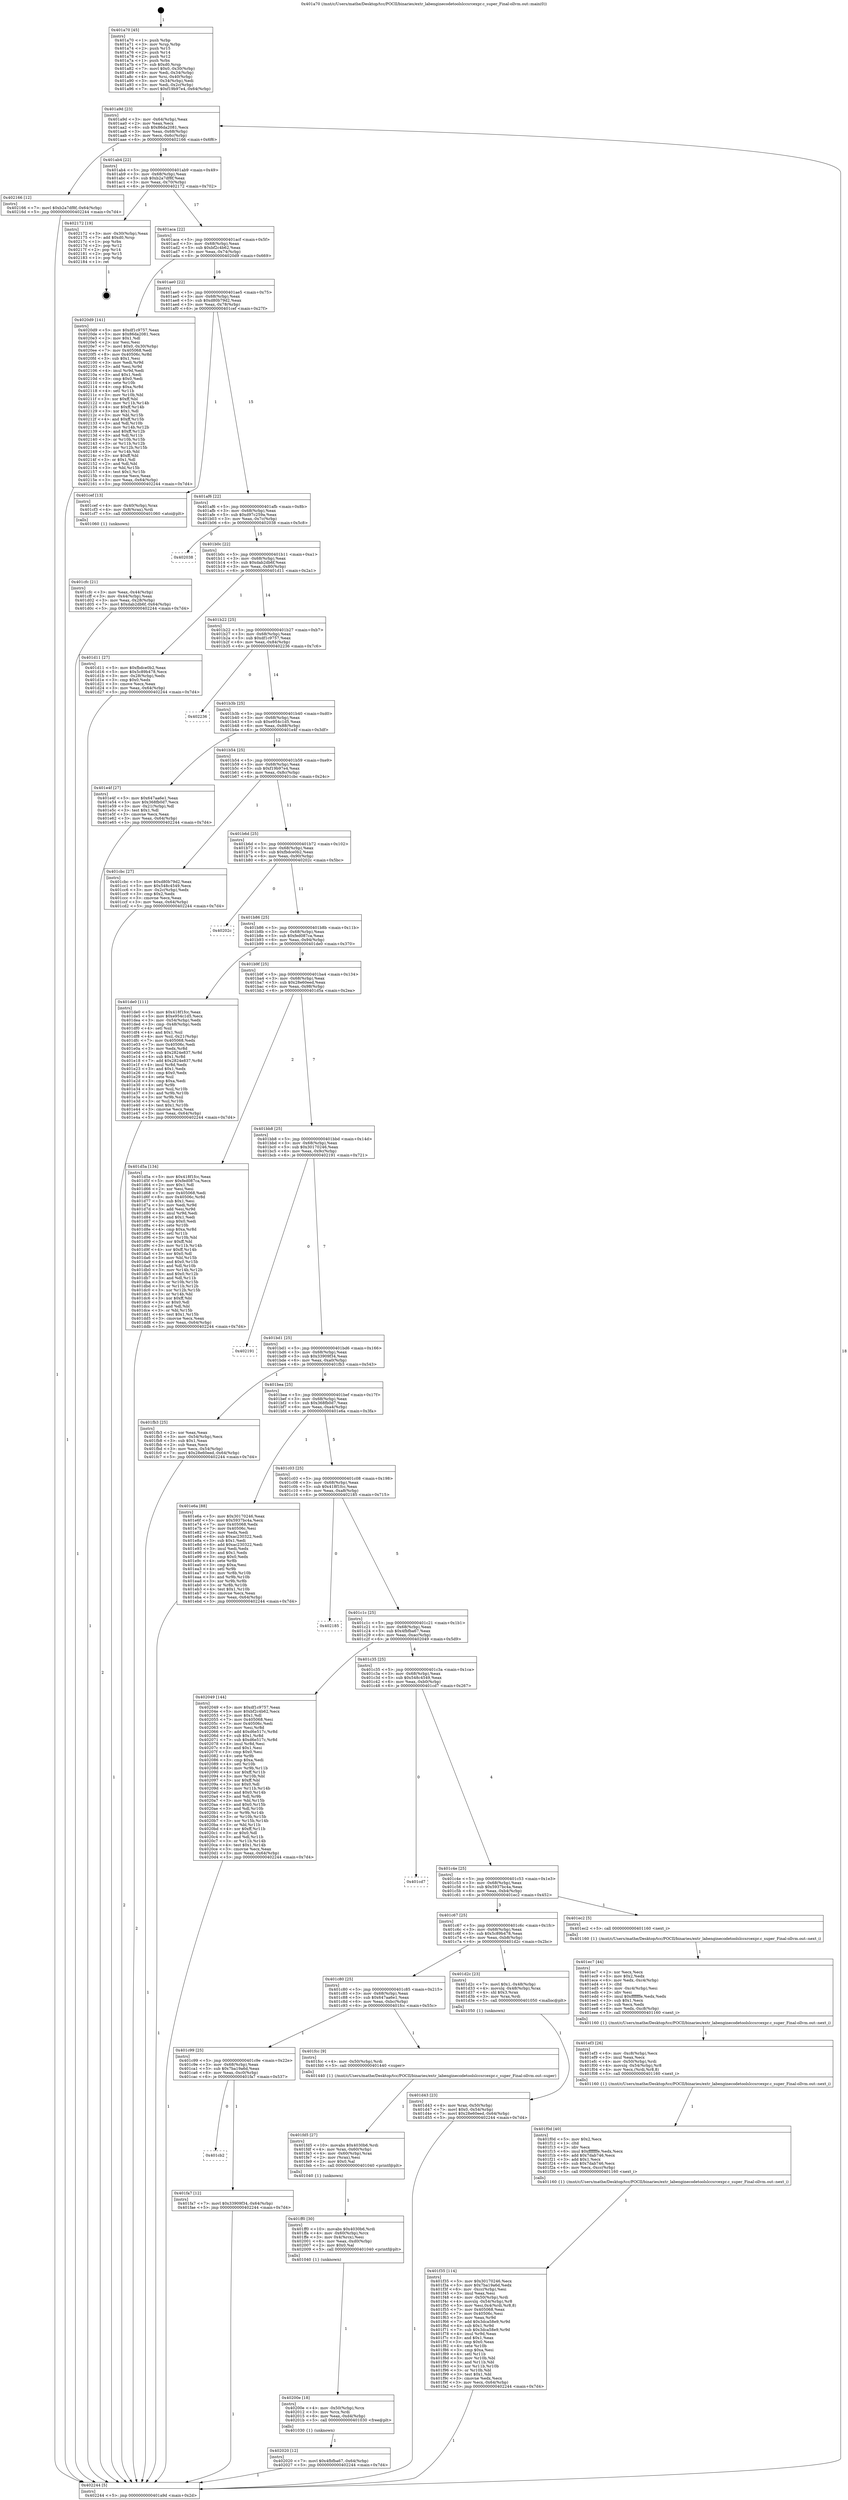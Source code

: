 digraph "0x401a70" {
  label = "0x401a70 (/mnt/c/Users/mathe/Desktop/tcc/POCII/binaries/extr_labenginecodetoolslccsrcexpr.c_super_Final-ollvm.out::main(0))"
  labelloc = "t"
  node[shape=record]

  Entry [label="",width=0.3,height=0.3,shape=circle,fillcolor=black,style=filled]
  "0x401a9d" [label="{
     0x401a9d [23]\l
     | [instrs]\l
     &nbsp;&nbsp;0x401a9d \<+3\>: mov -0x64(%rbp),%eax\l
     &nbsp;&nbsp;0x401aa0 \<+2\>: mov %eax,%ecx\l
     &nbsp;&nbsp;0x401aa2 \<+6\>: sub $0x86da2081,%ecx\l
     &nbsp;&nbsp;0x401aa8 \<+3\>: mov %eax,-0x68(%rbp)\l
     &nbsp;&nbsp;0x401aab \<+3\>: mov %ecx,-0x6c(%rbp)\l
     &nbsp;&nbsp;0x401aae \<+6\>: je 0000000000402166 \<main+0x6f6\>\l
  }"]
  "0x402166" [label="{
     0x402166 [12]\l
     | [instrs]\l
     &nbsp;&nbsp;0x402166 \<+7\>: movl $0xb2a7df8f,-0x64(%rbp)\l
     &nbsp;&nbsp;0x40216d \<+5\>: jmp 0000000000402244 \<main+0x7d4\>\l
  }"]
  "0x401ab4" [label="{
     0x401ab4 [22]\l
     | [instrs]\l
     &nbsp;&nbsp;0x401ab4 \<+5\>: jmp 0000000000401ab9 \<main+0x49\>\l
     &nbsp;&nbsp;0x401ab9 \<+3\>: mov -0x68(%rbp),%eax\l
     &nbsp;&nbsp;0x401abc \<+5\>: sub $0xb2a7df8f,%eax\l
     &nbsp;&nbsp;0x401ac1 \<+3\>: mov %eax,-0x70(%rbp)\l
     &nbsp;&nbsp;0x401ac4 \<+6\>: je 0000000000402172 \<main+0x702\>\l
  }"]
  Exit [label="",width=0.3,height=0.3,shape=circle,fillcolor=black,style=filled,peripheries=2]
  "0x402172" [label="{
     0x402172 [19]\l
     | [instrs]\l
     &nbsp;&nbsp;0x402172 \<+3\>: mov -0x30(%rbp),%eax\l
     &nbsp;&nbsp;0x402175 \<+7\>: add $0xd0,%rsp\l
     &nbsp;&nbsp;0x40217c \<+1\>: pop %rbx\l
     &nbsp;&nbsp;0x40217d \<+2\>: pop %r12\l
     &nbsp;&nbsp;0x40217f \<+2\>: pop %r14\l
     &nbsp;&nbsp;0x402181 \<+2\>: pop %r15\l
     &nbsp;&nbsp;0x402183 \<+1\>: pop %rbp\l
     &nbsp;&nbsp;0x402184 \<+1\>: ret\l
  }"]
  "0x401aca" [label="{
     0x401aca [22]\l
     | [instrs]\l
     &nbsp;&nbsp;0x401aca \<+5\>: jmp 0000000000401acf \<main+0x5f\>\l
     &nbsp;&nbsp;0x401acf \<+3\>: mov -0x68(%rbp),%eax\l
     &nbsp;&nbsp;0x401ad2 \<+5\>: sub $0xbf2c4b62,%eax\l
     &nbsp;&nbsp;0x401ad7 \<+3\>: mov %eax,-0x74(%rbp)\l
     &nbsp;&nbsp;0x401ada \<+6\>: je 00000000004020d9 \<main+0x669\>\l
  }"]
  "0x402020" [label="{
     0x402020 [12]\l
     | [instrs]\l
     &nbsp;&nbsp;0x402020 \<+7\>: movl $0x4fbfba67,-0x64(%rbp)\l
     &nbsp;&nbsp;0x402027 \<+5\>: jmp 0000000000402244 \<main+0x7d4\>\l
  }"]
  "0x4020d9" [label="{
     0x4020d9 [141]\l
     | [instrs]\l
     &nbsp;&nbsp;0x4020d9 \<+5\>: mov $0xdf1c9757,%eax\l
     &nbsp;&nbsp;0x4020de \<+5\>: mov $0x86da2081,%ecx\l
     &nbsp;&nbsp;0x4020e3 \<+2\>: mov $0x1,%dl\l
     &nbsp;&nbsp;0x4020e5 \<+2\>: xor %esi,%esi\l
     &nbsp;&nbsp;0x4020e7 \<+7\>: movl $0x0,-0x30(%rbp)\l
     &nbsp;&nbsp;0x4020ee \<+7\>: mov 0x405068,%edi\l
     &nbsp;&nbsp;0x4020f5 \<+8\>: mov 0x40506c,%r8d\l
     &nbsp;&nbsp;0x4020fd \<+3\>: sub $0x1,%esi\l
     &nbsp;&nbsp;0x402100 \<+3\>: mov %edi,%r9d\l
     &nbsp;&nbsp;0x402103 \<+3\>: add %esi,%r9d\l
     &nbsp;&nbsp;0x402106 \<+4\>: imul %r9d,%edi\l
     &nbsp;&nbsp;0x40210a \<+3\>: and $0x1,%edi\l
     &nbsp;&nbsp;0x40210d \<+3\>: cmp $0x0,%edi\l
     &nbsp;&nbsp;0x402110 \<+4\>: sete %r10b\l
     &nbsp;&nbsp;0x402114 \<+4\>: cmp $0xa,%r8d\l
     &nbsp;&nbsp;0x402118 \<+4\>: setl %r11b\l
     &nbsp;&nbsp;0x40211c \<+3\>: mov %r10b,%bl\l
     &nbsp;&nbsp;0x40211f \<+3\>: xor $0xff,%bl\l
     &nbsp;&nbsp;0x402122 \<+3\>: mov %r11b,%r14b\l
     &nbsp;&nbsp;0x402125 \<+4\>: xor $0xff,%r14b\l
     &nbsp;&nbsp;0x402129 \<+3\>: xor $0x1,%dl\l
     &nbsp;&nbsp;0x40212c \<+3\>: mov %bl,%r15b\l
     &nbsp;&nbsp;0x40212f \<+4\>: and $0xff,%r15b\l
     &nbsp;&nbsp;0x402133 \<+3\>: and %dl,%r10b\l
     &nbsp;&nbsp;0x402136 \<+3\>: mov %r14b,%r12b\l
     &nbsp;&nbsp;0x402139 \<+4\>: and $0xff,%r12b\l
     &nbsp;&nbsp;0x40213d \<+3\>: and %dl,%r11b\l
     &nbsp;&nbsp;0x402140 \<+3\>: or %r10b,%r15b\l
     &nbsp;&nbsp;0x402143 \<+3\>: or %r11b,%r12b\l
     &nbsp;&nbsp;0x402146 \<+3\>: xor %r12b,%r15b\l
     &nbsp;&nbsp;0x402149 \<+3\>: or %r14b,%bl\l
     &nbsp;&nbsp;0x40214c \<+3\>: xor $0xff,%bl\l
     &nbsp;&nbsp;0x40214f \<+3\>: or $0x1,%dl\l
     &nbsp;&nbsp;0x402152 \<+2\>: and %dl,%bl\l
     &nbsp;&nbsp;0x402154 \<+3\>: or %bl,%r15b\l
     &nbsp;&nbsp;0x402157 \<+4\>: test $0x1,%r15b\l
     &nbsp;&nbsp;0x40215b \<+3\>: cmovne %ecx,%eax\l
     &nbsp;&nbsp;0x40215e \<+3\>: mov %eax,-0x64(%rbp)\l
     &nbsp;&nbsp;0x402161 \<+5\>: jmp 0000000000402244 \<main+0x7d4\>\l
  }"]
  "0x401ae0" [label="{
     0x401ae0 [22]\l
     | [instrs]\l
     &nbsp;&nbsp;0x401ae0 \<+5\>: jmp 0000000000401ae5 \<main+0x75\>\l
     &nbsp;&nbsp;0x401ae5 \<+3\>: mov -0x68(%rbp),%eax\l
     &nbsp;&nbsp;0x401ae8 \<+5\>: sub $0xd80b79d2,%eax\l
     &nbsp;&nbsp;0x401aed \<+3\>: mov %eax,-0x78(%rbp)\l
     &nbsp;&nbsp;0x401af0 \<+6\>: je 0000000000401cef \<main+0x27f\>\l
  }"]
  "0x40200e" [label="{
     0x40200e [18]\l
     | [instrs]\l
     &nbsp;&nbsp;0x40200e \<+4\>: mov -0x50(%rbp),%rcx\l
     &nbsp;&nbsp;0x402012 \<+3\>: mov %rcx,%rdi\l
     &nbsp;&nbsp;0x402015 \<+6\>: mov %eax,-0xd4(%rbp)\l
     &nbsp;&nbsp;0x40201b \<+5\>: call 0000000000401030 \<free@plt\>\l
     | [calls]\l
     &nbsp;&nbsp;0x401030 \{1\} (unknown)\l
  }"]
  "0x401cef" [label="{
     0x401cef [13]\l
     | [instrs]\l
     &nbsp;&nbsp;0x401cef \<+4\>: mov -0x40(%rbp),%rax\l
     &nbsp;&nbsp;0x401cf3 \<+4\>: mov 0x8(%rax),%rdi\l
     &nbsp;&nbsp;0x401cf7 \<+5\>: call 0000000000401060 \<atoi@plt\>\l
     | [calls]\l
     &nbsp;&nbsp;0x401060 \{1\} (unknown)\l
  }"]
  "0x401af6" [label="{
     0x401af6 [22]\l
     | [instrs]\l
     &nbsp;&nbsp;0x401af6 \<+5\>: jmp 0000000000401afb \<main+0x8b\>\l
     &nbsp;&nbsp;0x401afb \<+3\>: mov -0x68(%rbp),%eax\l
     &nbsp;&nbsp;0x401afe \<+5\>: sub $0xd97c259a,%eax\l
     &nbsp;&nbsp;0x401b03 \<+3\>: mov %eax,-0x7c(%rbp)\l
     &nbsp;&nbsp;0x401b06 \<+6\>: je 0000000000402038 \<main+0x5c8\>\l
  }"]
  "0x401ff0" [label="{
     0x401ff0 [30]\l
     | [instrs]\l
     &nbsp;&nbsp;0x401ff0 \<+10\>: movabs $0x4030b6,%rdi\l
     &nbsp;&nbsp;0x401ffa \<+4\>: mov -0x60(%rbp),%rcx\l
     &nbsp;&nbsp;0x401ffe \<+3\>: mov 0x4(%rcx),%esi\l
     &nbsp;&nbsp;0x402001 \<+6\>: mov %eax,-0xd0(%rbp)\l
     &nbsp;&nbsp;0x402007 \<+2\>: mov $0x0,%al\l
     &nbsp;&nbsp;0x402009 \<+5\>: call 0000000000401040 \<printf@plt\>\l
     | [calls]\l
     &nbsp;&nbsp;0x401040 \{1\} (unknown)\l
  }"]
  "0x402038" [label="{
     0x402038\l
  }", style=dashed]
  "0x401b0c" [label="{
     0x401b0c [22]\l
     | [instrs]\l
     &nbsp;&nbsp;0x401b0c \<+5\>: jmp 0000000000401b11 \<main+0xa1\>\l
     &nbsp;&nbsp;0x401b11 \<+3\>: mov -0x68(%rbp),%eax\l
     &nbsp;&nbsp;0x401b14 \<+5\>: sub $0xdab2db6f,%eax\l
     &nbsp;&nbsp;0x401b19 \<+3\>: mov %eax,-0x80(%rbp)\l
     &nbsp;&nbsp;0x401b1c \<+6\>: je 0000000000401d11 \<main+0x2a1\>\l
  }"]
  "0x401fd5" [label="{
     0x401fd5 [27]\l
     | [instrs]\l
     &nbsp;&nbsp;0x401fd5 \<+10\>: movabs $0x4030b6,%rdi\l
     &nbsp;&nbsp;0x401fdf \<+4\>: mov %rax,-0x60(%rbp)\l
     &nbsp;&nbsp;0x401fe3 \<+4\>: mov -0x60(%rbp),%rax\l
     &nbsp;&nbsp;0x401fe7 \<+2\>: mov (%rax),%esi\l
     &nbsp;&nbsp;0x401fe9 \<+2\>: mov $0x0,%al\l
     &nbsp;&nbsp;0x401feb \<+5\>: call 0000000000401040 \<printf@plt\>\l
     | [calls]\l
     &nbsp;&nbsp;0x401040 \{1\} (unknown)\l
  }"]
  "0x401d11" [label="{
     0x401d11 [27]\l
     | [instrs]\l
     &nbsp;&nbsp;0x401d11 \<+5\>: mov $0xfbdce0b2,%eax\l
     &nbsp;&nbsp;0x401d16 \<+5\>: mov $0x5c89b478,%ecx\l
     &nbsp;&nbsp;0x401d1b \<+3\>: mov -0x28(%rbp),%edx\l
     &nbsp;&nbsp;0x401d1e \<+3\>: cmp $0x0,%edx\l
     &nbsp;&nbsp;0x401d21 \<+3\>: cmove %ecx,%eax\l
     &nbsp;&nbsp;0x401d24 \<+3\>: mov %eax,-0x64(%rbp)\l
     &nbsp;&nbsp;0x401d27 \<+5\>: jmp 0000000000402244 \<main+0x7d4\>\l
  }"]
  "0x401b22" [label="{
     0x401b22 [25]\l
     | [instrs]\l
     &nbsp;&nbsp;0x401b22 \<+5\>: jmp 0000000000401b27 \<main+0xb7\>\l
     &nbsp;&nbsp;0x401b27 \<+3\>: mov -0x68(%rbp),%eax\l
     &nbsp;&nbsp;0x401b2a \<+5\>: sub $0xdf1c9757,%eax\l
     &nbsp;&nbsp;0x401b2f \<+6\>: mov %eax,-0x84(%rbp)\l
     &nbsp;&nbsp;0x401b35 \<+6\>: je 0000000000402236 \<main+0x7c6\>\l
  }"]
  "0x401cb2" [label="{
     0x401cb2\l
  }", style=dashed]
  "0x402236" [label="{
     0x402236\l
  }", style=dashed]
  "0x401b3b" [label="{
     0x401b3b [25]\l
     | [instrs]\l
     &nbsp;&nbsp;0x401b3b \<+5\>: jmp 0000000000401b40 \<main+0xd0\>\l
     &nbsp;&nbsp;0x401b40 \<+3\>: mov -0x68(%rbp),%eax\l
     &nbsp;&nbsp;0x401b43 \<+5\>: sub $0xe954c1d5,%eax\l
     &nbsp;&nbsp;0x401b48 \<+6\>: mov %eax,-0x88(%rbp)\l
     &nbsp;&nbsp;0x401b4e \<+6\>: je 0000000000401e4f \<main+0x3df\>\l
  }"]
  "0x401fa7" [label="{
     0x401fa7 [12]\l
     | [instrs]\l
     &nbsp;&nbsp;0x401fa7 \<+7\>: movl $0x33909f34,-0x64(%rbp)\l
     &nbsp;&nbsp;0x401fae \<+5\>: jmp 0000000000402244 \<main+0x7d4\>\l
  }"]
  "0x401e4f" [label="{
     0x401e4f [27]\l
     | [instrs]\l
     &nbsp;&nbsp;0x401e4f \<+5\>: mov $0x647aa6e1,%eax\l
     &nbsp;&nbsp;0x401e54 \<+5\>: mov $0x368fb0d7,%ecx\l
     &nbsp;&nbsp;0x401e59 \<+3\>: mov -0x21(%rbp),%dl\l
     &nbsp;&nbsp;0x401e5c \<+3\>: test $0x1,%dl\l
     &nbsp;&nbsp;0x401e5f \<+3\>: cmovne %ecx,%eax\l
     &nbsp;&nbsp;0x401e62 \<+3\>: mov %eax,-0x64(%rbp)\l
     &nbsp;&nbsp;0x401e65 \<+5\>: jmp 0000000000402244 \<main+0x7d4\>\l
  }"]
  "0x401b54" [label="{
     0x401b54 [25]\l
     | [instrs]\l
     &nbsp;&nbsp;0x401b54 \<+5\>: jmp 0000000000401b59 \<main+0xe9\>\l
     &nbsp;&nbsp;0x401b59 \<+3\>: mov -0x68(%rbp),%eax\l
     &nbsp;&nbsp;0x401b5c \<+5\>: sub $0xf19b97e4,%eax\l
     &nbsp;&nbsp;0x401b61 \<+6\>: mov %eax,-0x8c(%rbp)\l
     &nbsp;&nbsp;0x401b67 \<+6\>: je 0000000000401cbc \<main+0x24c\>\l
  }"]
  "0x401c99" [label="{
     0x401c99 [25]\l
     | [instrs]\l
     &nbsp;&nbsp;0x401c99 \<+5\>: jmp 0000000000401c9e \<main+0x22e\>\l
     &nbsp;&nbsp;0x401c9e \<+3\>: mov -0x68(%rbp),%eax\l
     &nbsp;&nbsp;0x401ca1 \<+5\>: sub $0x7ba19a6d,%eax\l
     &nbsp;&nbsp;0x401ca6 \<+6\>: mov %eax,-0xc0(%rbp)\l
     &nbsp;&nbsp;0x401cac \<+6\>: je 0000000000401fa7 \<main+0x537\>\l
  }"]
  "0x401cbc" [label="{
     0x401cbc [27]\l
     | [instrs]\l
     &nbsp;&nbsp;0x401cbc \<+5\>: mov $0xd80b79d2,%eax\l
     &nbsp;&nbsp;0x401cc1 \<+5\>: mov $0x548c4549,%ecx\l
     &nbsp;&nbsp;0x401cc6 \<+3\>: mov -0x2c(%rbp),%edx\l
     &nbsp;&nbsp;0x401cc9 \<+3\>: cmp $0x2,%edx\l
     &nbsp;&nbsp;0x401ccc \<+3\>: cmovne %ecx,%eax\l
     &nbsp;&nbsp;0x401ccf \<+3\>: mov %eax,-0x64(%rbp)\l
     &nbsp;&nbsp;0x401cd2 \<+5\>: jmp 0000000000402244 \<main+0x7d4\>\l
  }"]
  "0x401b6d" [label="{
     0x401b6d [25]\l
     | [instrs]\l
     &nbsp;&nbsp;0x401b6d \<+5\>: jmp 0000000000401b72 \<main+0x102\>\l
     &nbsp;&nbsp;0x401b72 \<+3\>: mov -0x68(%rbp),%eax\l
     &nbsp;&nbsp;0x401b75 \<+5\>: sub $0xfbdce0b2,%eax\l
     &nbsp;&nbsp;0x401b7a \<+6\>: mov %eax,-0x90(%rbp)\l
     &nbsp;&nbsp;0x401b80 \<+6\>: je 000000000040202c \<main+0x5bc\>\l
  }"]
  "0x402244" [label="{
     0x402244 [5]\l
     | [instrs]\l
     &nbsp;&nbsp;0x402244 \<+5\>: jmp 0000000000401a9d \<main+0x2d\>\l
  }"]
  "0x401a70" [label="{
     0x401a70 [45]\l
     | [instrs]\l
     &nbsp;&nbsp;0x401a70 \<+1\>: push %rbp\l
     &nbsp;&nbsp;0x401a71 \<+3\>: mov %rsp,%rbp\l
     &nbsp;&nbsp;0x401a74 \<+2\>: push %r15\l
     &nbsp;&nbsp;0x401a76 \<+2\>: push %r14\l
     &nbsp;&nbsp;0x401a78 \<+2\>: push %r12\l
     &nbsp;&nbsp;0x401a7a \<+1\>: push %rbx\l
     &nbsp;&nbsp;0x401a7b \<+7\>: sub $0xd0,%rsp\l
     &nbsp;&nbsp;0x401a82 \<+7\>: movl $0x0,-0x30(%rbp)\l
     &nbsp;&nbsp;0x401a89 \<+3\>: mov %edi,-0x34(%rbp)\l
     &nbsp;&nbsp;0x401a8c \<+4\>: mov %rsi,-0x40(%rbp)\l
     &nbsp;&nbsp;0x401a90 \<+3\>: mov -0x34(%rbp),%edi\l
     &nbsp;&nbsp;0x401a93 \<+3\>: mov %edi,-0x2c(%rbp)\l
     &nbsp;&nbsp;0x401a96 \<+7\>: movl $0xf19b97e4,-0x64(%rbp)\l
  }"]
  "0x401cfc" [label="{
     0x401cfc [21]\l
     | [instrs]\l
     &nbsp;&nbsp;0x401cfc \<+3\>: mov %eax,-0x44(%rbp)\l
     &nbsp;&nbsp;0x401cff \<+3\>: mov -0x44(%rbp),%eax\l
     &nbsp;&nbsp;0x401d02 \<+3\>: mov %eax,-0x28(%rbp)\l
     &nbsp;&nbsp;0x401d05 \<+7\>: movl $0xdab2db6f,-0x64(%rbp)\l
     &nbsp;&nbsp;0x401d0c \<+5\>: jmp 0000000000402244 \<main+0x7d4\>\l
  }"]
  "0x401fcc" [label="{
     0x401fcc [9]\l
     | [instrs]\l
     &nbsp;&nbsp;0x401fcc \<+4\>: mov -0x50(%rbp),%rdi\l
     &nbsp;&nbsp;0x401fd0 \<+5\>: call 0000000000401440 \<super\>\l
     | [calls]\l
     &nbsp;&nbsp;0x401440 \{1\} (/mnt/c/Users/mathe/Desktop/tcc/POCII/binaries/extr_labenginecodetoolslccsrcexpr.c_super_Final-ollvm.out::super)\l
  }"]
  "0x40202c" [label="{
     0x40202c\l
  }", style=dashed]
  "0x401b86" [label="{
     0x401b86 [25]\l
     | [instrs]\l
     &nbsp;&nbsp;0x401b86 \<+5\>: jmp 0000000000401b8b \<main+0x11b\>\l
     &nbsp;&nbsp;0x401b8b \<+3\>: mov -0x68(%rbp),%eax\l
     &nbsp;&nbsp;0x401b8e \<+5\>: sub $0xfed087ca,%eax\l
     &nbsp;&nbsp;0x401b93 \<+6\>: mov %eax,-0x94(%rbp)\l
     &nbsp;&nbsp;0x401b99 \<+6\>: je 0000000000401de0 \<main+0x370\>\l
  }"]
  "0x401f35" [label="{
     0x401f35 [114]\l
     | [instrs]\l
     &nbsp;&nbsp;0x401f35 \<+5\>: mov $0x30170246,%ecx\l
     &nbsp;&nbsp;0x401f3a \<+5\>: mov $0x7ba19a6d,%edx\l
     &nbsp;&nbsp;0x401f3f \<+6\>: mov -0xcc(%rbp),%esi\l
     &nbsp;&nbsp;0x401f45 \<+3\>: imul %eax,%esi\l
     &nbsp;&nbsp;0x401f48 \<+4\>: mov -0x50(%rbp),%rdi\l
     &nbsp;&nbsp;0x401f4c \<+4\>: movslq -0x54(%rbp),%r8\l
     &nbsp;&nbsp;0x401f50 \<+5\>: mov %esi,0x4(%rdi,%r8,8)\l
     &nbsp;&nbsp;0x401f55 \<+7\>: mov 0x405068,%eax\l
     &nbsp;&nbsp;0x401f5c \<+7\>: mov 0x40506c,%esi\l
     &nbsp;&nbsp;0x401f63 \<+3\>: mov %eax,%r9d\l
     &nbsp;&nbsp;0x401f66 \<+7\>: add $0x3dca58e9,%r9d\l
     &nbsp;&nbsp;0x401f6d \<+4\>: sub $0x1,%r9d\l
     &nbsp;&nbsp;0x401f71 \<+7\>: sub $0x3dca58e9,%r9d\l
     &nbsp;&nbsp;0x401f78 \<+4\>: imul %r9d,%eax\l
     &nbsp;&nbsp;0x401f7c \<+3\>: and $0x1,%eax\l
     &nbsp;&nbsp;0x401f7f \<+3\>: cmp $0x0,%eax\l
     &nbsp;&nbsp;0x401f82 \<+4\>: sete %r10b\l
     &nbsp;&nbsp;0x401f86 \<+3\>: cmp $0xa,%esi\l
     &nbsp;&nbsp;0x401f89 \<+4\>: setl %r11b\l
     &nbsp;&nbsp;0x401f8d \<+3\>: mov %r10b,%bl\l
     &nbsp;&nbsp;0x401f90 \<+3\>: and %r11b,%bl\l
     &nbsp;&nbsp;0x401f93 \<+3\>: xor %r11b,%r10b\l
     &nbsp;&nbsp;0x401f96 \<+3\>: or %r10b,%bl\l
     &nbsp;&nbsp;0x401f99 \<+3\>: test $0x1,%bl\l
     &nbsp;&nbsp;0x401f9c \<+3\>: cmovne %edx,%ecx\l
     &nbsp;&nbsp;0x401f9f \<+3\>: mov %ecx,-0x64(%rbp)\l
     &nbsp;&nbsp;0x401fa2 \<+5\>: jmp 0000000000402244 \<main+0x7d4\>\l
  }"]
  "0x401de0" [label="{
     0x401de0 [111]\l
     | [instrs]\l
     &nbsp;&nbsp;0x401de0 \<+5\>: mov $0x418f1fcc,%eax\l
     &nbsp;&nbsp;0x401de5 \<+5\>: mov $0xe954c1d5,%ecx\l
     &nbsp;&nbsp;0x401dea \<+3\>: mov -0x54(%rbp),%edx\l
     &nbsp;&nbsp;0x401ded \<+3\>: cmp -0x48(%rbp),%edx\l
     &nbsp;&nbsp;0x401df0 \<+4\>: setl %sil\l
     &nbsp;&nbsp;0x401df4 \<+4\>: and $0x1,%sil\l
     &nbsp;&nbsp;0x401df8 \<+4\>: mov %sil,-0x21(%rbp)\l
     &nbsp;&nbsp;0x401dfc \<+7\>: mov 0x405068,%edx\l
     &nbsp;&nbsp;0x401e03 \<+7\>: mov 0x40506c,%edi\l
     &nbsp;&nbsp;0x401e0a \<+3\>: mov %edx,%r8d\l
     &nbsp;&nbsp;0x401e0d \<+7\>: sub $0x2824e837,%r8d\l
     &nbsp;&nbsp;0x401e14 \<+4\>: sub $0x1,%r8d\l
     &nbsp;&nbsp;0x401e18 \<+7\>: add $0x2824e837,%r8d\l
     &nbsp;&nbsp;0x401e1f \<+4\>: imul %r8d,%edx\l
     &nbsp;&nbsp;0x401e23 \<+3\>: and $0x1,%edx\l
     &nbsp;&nbsp;0x401e26 \<+3\>: cmp $0x0,%edx\l
     &nbsp;&nbsp;0x401e29 \<+4\>: sete %sil\l
     &nbsp;&nbsp;0x401e2d \<+3\>: cmp $0xa,%edi\l
     &nbsp;&nbsp;0x401e30 \<+4\>: setl %r9b\l
     &nbsp;&nbsp;0x401e34 \<+3\>: mov %sil,%r10b\l
     &nbsp;&nbsp;0x401e37 \<+3\>: and %r9b,%r10b\l
     &nbsp;&nbsp;0x401e3a \<+3\>: xor %r9b,%sil\l
     &nbsp;&nbsp;0x401e3d \<+3\>: or %sil,%r10b\l
     &nbsp;&nbsp;0x401e40 \<+4\>: test $0x1,%r10b\l
     &nbsp;&nbsp;0x401e44 \<+3\>: cmovne %ecx,%eax\l
     &nbsp;&nbsp;0x401e47 \<+3\>: mov %eax,-0x64(%rbp)\l
     &nbsp;&nbsp;0x401e4a \<+5\>: jmp 0000000000402244 \<main+0x7d4\>\l
  }"]
  "0x401b9f" [label="{
     0x401b9f [25]\l
     | [instrs]\l
     &nbsp;&nbsp;0x401b9f \<+5\>: jmp 0000000000401ba4 \<main+0x134\>\l
     &nbsp;&nbsp;0x401ba4 \<+3\>: mov -0x68(%rbp),%eax\l
     &nbsp;&nbsp;0x401ba7 \<+5\>: sub $0x28e60eed,%eax\l
     &nbsp;&nbsp;0x401bac \<+6\>: mov %eax,-0x98(%rbp)\l
     &nbsp;&nbsp;0x401bb2 \<+6\>: je 0000000000401d5a \<main+0x2ea\>\l
  }"]
  "0x401f0d" [label="{
     0x401f0d [40]\l
     | [instrs]\l
     &nbsp;&nbsp;0x401f0d \<+5\>: mov $0x2,%ecx\l
     &nbsp;&nbsp;0x401f12 \<+1\>: cltd\l
     &nbsp;&nbsp;0x401f13 \<+2\>: idiv %ecx\l
     &nbsp;&nbsp;0x401f15 \<+6\>: imul $0xfffffffe,%edx,%ecx\l
     &nbsp;&nbsp;0x401f1b \<+6\>: add $0x7dab746,%ecx\l
     &nbsp;&nbsp;0x401f21 \<+3\>: add $0x1,%ecx\l
     &nbsp;&nbsp;0x401f24 \<+6\>: sub $0x7dab746,%ecx\l
     &nbsp;&nbsp;0x401f2a \<+6\>: mov %ecx,-0xcc(%rbp)\l
     &nbsp;&nbsp;0x401f30 \<+5\>: call 0000000000401160 \<next_i\>\l
     | [calls]\l
     &nbsp;&nbsp;0x401160 \{1\} (/mnt/c/Users/mathe/Desktop/tcc/POCII/binaries/extr_labenginecodetoolslccsrcexpr.c_super_Final-ollvm.out::next_i)\l
  }"]
  "0x401d5a" [label="{
     0x401d5a [134]\l
     | [instrs]\l
     &nbsp;&nbsp;0x401d5a \<+5\>: mov $0x418f1fcc,%eax\l
     &nbsp;&nbsp;0x401d5f \<+5\>: mov $0xfed087ca,%ecx\l
     &nbsp;&nbsp;0x401d64 \<+2\>: mov $0x1,%dl\l
     &nbsp;&nbsp;0x401d66 \<+2\>: xor %esi,%esi\l
     &nbsp;&nbsp;0x401d68 \<+7\>: mov 0x405068,%edi\l
     &nbsp;&nbsp;0x401d6f \<+8\>: mov 0x40506c,%r8d\l
     &nbsp;&nbsp;0x401d77 \<+3\>: sub $0x1,%esi\l
     &nbsp;&nbsp;0x401d7a \<+3\>: mov %edi,%r9d\l
     &nbsp;&nbsp;0x401d7d \<+3\>: add %esi,%r9d\l
     &nbsp;&nbsp;0x401d80 \<+4\>: imul %r9d,%edi\l
     &nbsp;&nbsp;0x401d84 \<+3\>: and $0x1,%edi\l
     &nbsp;&nbsp;0x401d87 \<+3\>: cmp $0x0,%edi\l
     &nbsp;&nbsp;0x401d8a \<+4\>: sete %r10b\l
     &nbsp;&nbsp;0x401d8e \<+4\>: cmp $0xa,%r8d\l
     &nbsp;&nbsp;0x401d92 \<+4\>: setl %r11b\l
     &nbsp;&nbsp;0x401d96 \<+3\>: mov %r10b,%bl\l
     &nbsp;&nbsp;0x401d99 \<+3\>: xor $0xff,%bl\l
     &nbsp;&nbsp;0x401d9c \<+3\>: mov %r11b,%r14b\l
     &nbsp;&nbsp;0x401d9f \<+4\>: xor $0xff,%r14b\l
     &nbsp;&nbsp;0x401da3 \<+3\>: xor $0x0,%dl\l
     &nbsp;&nbsp;0x401da6 \<+3\>: mov %bl,%r15b\l
     &nbsp;&nbsp;0x401da9 \<+4\>: and $0x0,%r15b\l
     &nbsp;&nbsp;0x401dad \<+3\>: and %dl,%r10b\l
     &nbsp;&nbsp;0x401db0 \<+3\>: mov %r14b,%r12b\l
     &nbsp;&nbsp;0x401db3 \<+4\>: and $0x0,%r12b\l
     &nbsp;&nbsp;0x401db7 \<+3\>: and %dl,%r11b\l
     &nbsp;&nbsp;0x401dba \<+3\>: or %r10b,%r15b\l
     &nbsp;&nbsp;0x401dbd \<+3\>: or %r11b,%r12b\l
     &nbsp;&nbsp;0x401dc0 \<+3\>: xor %r12b,%r15b\l
     &nbsp;&nbsp;0x401dc3 \<+3\>: or %r14b,%bl\l
     &nbsp;&nbsp;0x401dc6 \<+3\>: xor $0xff,%bl\l
     &nbsp;&nbsp;0x401dc9 \<+3\>: or $0x0,%dl\l
     &nbsp;&nbsp;0x401dcc \<+2\>: and %dl,%bl\l
     &nbsp;&nbsp;0x401dce \<+3\>: or %bl,%r15b\l
     &nbsp;&nbsp;0x401dd1 \<+4\>: test $0x1,%r15b\l
     &nbsp;&nbsp;0x401dd5 \<+3\>: cmovne %ecx,%eax\l
     &nbsp;&nbsp;0x401dd8 \<+3\>: mov %eax,-0x64(%rbp)\l
     &nbsp;&nbsp;0x401ddb \<+5\>: jmp 0000000000402244 \<main+0x7d4\>\l
  }"]
  "0x401bb8" [label="{
     0x401bb8 [25]\l
     | [instrs]\l
     &nbsp;&nbsp;0x401bb8 \<+5\>: jmp 0000000000401bbd \<main+0x14d\>\l
     &nbsp;&nbsp;0x401bbd \<+3\>: mov -0x68(%rbp),%eax\l
     &nbsp;&nbsp;0x401bc0 \<+5\>: sub $0x30170246,%eax\l
     &nbsp;&nbsp;0x401bc5 \<+6\>: mov %eax,-0x9c(%rbp)\l
     &nbsp;&nbsp;0x401bcb \<+6\>: je 0000000000402191 \<main+0x721\>\l
  }"]
  "0x401ef3" [label="{
     0x401ef3 [26]\l
     | [instrs]\l
     &nbsp;&nbsp;0x401ef3 \<+6\>: mov -0xc8(%rbp),%ecx\l
     &nbsp;&nbsp;0x401ef9 \<+3\>: imul %eax,%ecx\l
     &nbsp;&nbsp;0x401efc \<+4\>: mov -0x50(%rbp),%rdi\l
     &nbsp;&nbsp;0x401f00 \<+4\>: movslq -0x54(%rbp),%r8\l
     &nbsp;&nbsp;0x401f04 \<+4\>: mov %ecx,(%rdi,%r8,8)\l
     &nbsp;&nbsp;0x401f08 \<+5\>: call 0000000000401160 \<next_i\>\l
     | [calls]\l
     &nbsp;&nbsp;0x401160 \{1\} (/mnt/c/Users/mathe/Desktop/tcc/POCII/binaries/extr_labenginecodetoolslccsrcexpr.c_super_Final-ollvm.out::next_i)\l
  }"]
  "0x402191" [label="{
     0x402191\l
  }", style=dashed]
  "0x401bd1" [label="{
     0x401bd1 [25]\l
     | [instrs]\l
     &nbsp;&nbsp;0x401bd1 \<+5\>: jmp 0000000000401bd6 \<main+0x166\>\l
     &nbsp;&nbsp;0x401bd6 \<+3\>: mov -0x68(%rbp),%eax\l
     &nbsp;&nbsp;0x401bd9 \<+5\>: sub $0x33909f34,%eax\l
     &nbsp;&nbsp;0x401bde \<+6\>: mov %eax,-0xa0(%rbp)\l
     &nbsp;&nbsp;0x401be4 \<+6\>: je 0000000000401fb3 \<main+0x543\>\l
  }"]
  "0x401ec7" [label="{
     0x401ec7 [44]\l
     | [instrs]\l
     &nbsp;&nbsp;0x401ec7 \<+2\>: xor %ecx,%ecx\l
     &nbsp;&nbsp;0x401ec9 \<+5\>: mov $0x2,%edx\l
     &nbsp;&nbsp;0x401ece \<+6\>: mov %edx,-0xc4(%rbp)\l
     &nbsp;&nbsp;0x401ed4 \<+1\>: cltd\l
     &nbsp;&nbsp;0x401ed5 \<+6\>: mov -0xc4(%rbp),%esi\l
     &nbsp;&nbsp;0x401edb \<+2\>: idiv %esi\l
     &nbsp;&nbsp;0x401edd \<+6\>: imul $0xfffffffe,%edx,%edx\l
     &nbsp;&nbsp;0x401ee3 \<+3\>: sub $0x1,%ecx\l
     &nbsp;&nbsp;0x401ee6 \<+2\>: sub %ecx,%edx\l
     &nbsp;&nbsp;0x401ee8 \<+6\>: mov %edx,-0xc8(%rbp)\l
     &nbsp;&nbsp;0x401eee \<+5\>: call 0000000000401160 \<next_i\>\l
     | [calls]\l
     &nbsp;&nbsp;0x401160 \{1\} (/mnt/c/Users/mathe/Desktop/tcc/POCII/binaries/extr_labenginecodetoolslccsrcexpr.c_super_Final-ollvm.out::next_i)\l
  }"]
  "0x401fb3" [label="{
     0x401fb3 [25]\l
     | [instrs]\l
     &nbsp;&nbsp;0x401fb3 \<+2\>: xor %eax,%eax\l
     &nbsp;&nbsp;0x401fb5 \<+3\>: mov -0x54(%rbp),%ecx\l
     &nbsp;&nbsp;0x401fb8 \<+3\>: sub $0x1,%eax\l
     &nbsp;&nbsp;0x401fbb \<+2\>: sub %eax,%ecx\l
     &nbsp;&nbsp;0x401fbd \<+3\>: mov %ecx,-0x54(%rbp)\l
     &nbsp;&nbsp;0x401fc0 \<+7\>: movl $0x28e60eed,-0x64(%rbp)\l
     &nbsp;&nbsp;0x401fc7 \<+5\>: jmp 0000000000402244 \<main+0x7d4\>\l
  }"]
  "0x401bea" [label="{
     0x401bea [25]\l
     | [instrs]\l
     &nbsp;&nbsp;0x401bea \<+5\>: jmp 0000000000401bef \<main+0x17f\>\l
     &nbsp;&nbsp;0x401bef \<+3\>: mov -0x68(%rbp),%eax\l
     &nbsp;&nbsp;0x401bf2 \<+5\>: sub $0x368fb0d7,%eax\l
     &nbsp;&nbsp;0x401bf7 \<+6\>: mov %eax,-0xa4(%rbp)\l
     &nbsp;&nbsp;0x401bfd \<+6\>: je 0000000000401e6a \<main+0x3fa\>\l
  }"]
  "0x401d43" [label="{
     0x401d43 [23]\l
     | [instrs]\l
     &nbsp;&nbsp;0x401d43 \<+4\>: mov %rax,-0x50(%rbp)\l
     &nbsp;&nbsp;0x401d47 \<+7\>: movl $0x0,-0x54(%rbp)\l
     &nbsp;&nbsp;0x401d4e \<+7\>: movl $0x28e60eed,-0x64(%rbp)\l
     &nbsp;&nbsp;0x401d55 \<+5\>: jmp 0000000000402244 \<main+0x7d4\>\l
  }"]
  "0x401e6a" [label="{
     0x401e6a [88]\l
     | [instrs]\l
     &nbsp;&nbsp;0x401e6a \<+5\>: mov $0x30170246,%eax\l
     &nbsp;&nbsp;0x401e6f \<+5\>: mov $0x5937bc4a,%ecx\l
     &nbsp;&nbsp;0x401e74 \<+7\>: mov 0x405068,%edx\l
     &nbsp;&nbsp;0x401e7b \<+7\>: mov 0x40506c,%esi\l
     &nbsp;&nbsp;0x401e82 \<+2\>: mov %edx,%edi\l
     &nbsp;&nbsp;0x401e84 \<+6\>: sub $0xac230322,%edi\l
     &nbsp;&nbsp;0x401e8a \<+3\>: sub $0x1,%edi\l
     &nbsp;&nbsp;0x401e8d \<+6\>: add $0xac230322,%edi\l
     &nbsp;&nbsp;0x401e93 \<+3\>: imul %edi,%edx\l
     &nbsp;&nbsp;0x401e96 \<+3\>: and $0x1,%edx\l
     &nbsp;&nbsp;0x401e99 \<+3\>: cmp $0x0,%edx\l
     &nbsp;&nbsp;0x401e9c \<+4\>: sete %r8b\l
     &nbsp;&nbsp;0x401ea0 \<+3\>: cmp $0xa,%esi\l
     &nbsp;&nbsp;0x401ea3 \<+4\>: setl %r9b\l
     &nbsp;&nbsp;0x401ea7 \<+3\>: mov %r8b,%r10b\l
     &nbsp;&nbsp;0x401eaa \<+3\>: and %r9b,%r10b\l
     &nbsp;&nbsp;0x401ead \<+3\>: xor %r9b,%r8b\l
     &nbsp;&nbsp;0x401eb0 \<+3\>: or %r8b,%r10b\l
     &nbsp;&nbsp;0x401eb3 \<+4\>: test $0x1,%r10b\l
     &nbsp;&nbsp;0x401eb7 \<+3\>: cmovne %ecx,%eax\l
     &nbsp;&nbsp;0x401eba \<+3\>: mov %eax,-0x64(%rbp)\l
     &nbsp;&nbsp;0x401ebd \<+5\>: jmp 0000000000402244 \<main+0x7d4\>\l
  }"]
  "0x401c03" [label="{
     0x401c03 [25]\l
     | [instrs]\l
     &nbsp;&nbsp;0x401c03 \<+5\>: jmp 0000000000401c08 \<main+0x198\>\l
     &nbsp;&nbsp;0x401c08 \<+3\>: mov -0x68(%rbp),%eax\l
     &nbsp;&nbsp;0x401c0b \<+5\>: sub $0x418f1fcc,%eax\l
     &nbsp;&nbsp;0x401c10 \<+6\>: mov %eax,-0xa8(%rbp)\l
     &nbsp;&nbsp;0x401c16 \<+6\>: je 0000000000402185 \<main+0x715\>\l
  }"]
  "0x401c80" [label="{
     0x401c80 [25]\l
     | [instrs]\l
     &nbsp;&nbsp;0x401c80 \<+5\>: jmp 0000000000401c85 \<main+0x215\>\l
     &nbsp;&nbsp;0x401c85 \<+3\>: mov -0x68(%rbp),%eax\l
     &nbsp;&nbsp;0x401c88 \<+5\>: sub $0x647aa6e1,%eax\l
     &nbsp;&nbsp;0x401c8d \<+6\>: mov %eax,-0xbc(%rbp)\l
     &nbsp;&nbsp;0x401c93 \<+6\>: je 0000000000401fcc \<main+0x55c\>\l
  }"]
  "0x402185" [label="{
     0x402185\l
  }", style=dashed]
  "0x401c1c" [label="{
     0x401c1c [25]\l
     | [instrs]\l
     &nbsp;&nbsp;0x401c1c \<+5\>: jmp 0000000000401c21 \<main+0x1b1\>\l
     &nbsp;&nbsp;0x401c21 \<+3\>: mov -0x68(%rbp),%eax\l
     &nbsp;&nbsp;0x401c24 \<+5\>: sub $0x4fbfba67,%eax\l
     &nbsp;&nbsp;0x401c29 \<+6\>: mov %eax,-0xac(%rbp)\l
     &nbsp;&nbsp;0x401c2f \<+6\>: je 0000000000402049 \<main+0x5d9\>\l
  }"]
  "0x401d2c" [label="{
     0x401d2c [23]\l
     | [instrs]\l
     &nbsp;&nbsp;0x401d2c \<+7\>: movl $0x1,-0x48(%rbp)\l
     &nbsp;&nbsp;0x401d33 \<+4\>: movslq -0x48(%rbp),%rax\l
     &nbsp;&nbsp;0x401d37 \<+4\>: shl $0x3,%rax\l
     &nbsp;&nbsp;0x401d3b \<+3\>: mov %rax,%rdi\l
     &nbsp;&nbsp;0x401d3e \<+5\>: call 0000000000401050 \<malloc@plt\>\l
     | [calls]\l
     &nbsp;&nbsp;0x401050 \{1\} (unknown)\l
  }"]
  "0x402049" [label="{
     0x402049 [144]\l
     | [instrs]\l
     &nbsp;&nbsp;0x402049 \<+5\>: mov $0xdf1c9757,%eax\l
     &nbsp;&nbsp;0x40204e \<+5\>: mov $0xbf2c4b62,%ecx\l
     &nbsp;&nbsp;0x402053 \<+2\>: mov $0x1,%dl\l
     &nbsp;&nbsp;0x402055 \<+7\>: mov 0x405068,%esi\l
     &nbsp;&nbsp;0x40205c \<+7\>: mov 0x40506c,%edi\l
     &nbsp;&nbsp;0x402063 \<+3\>: mov %esi,%r8d\l
     &nbsp;&nbsp;0x402066 \<+7\>: add $0xd6e517c,%r8d\l
     &nbsp;&nbsp;0x40206d \<+4\>: sub $0x1,%r8d\l
     &nbsp;&nbsp;0x402071 \<+7\>: sub $0xd6e517c,%r8d\l
     &nbsp;&nbsp;0x402078 \<+4\>: imul %r8d,%esi\l
     &nbsp;&nbsp;0x40207c \<+3\>: and $0x1,%esi\l
     &nbsp;&nbsp;0x40207f \<+3\>: cmp $0x0,%esi\l
     &nbsp;&nbsp;0x402082 \<+4\>: sete %r9b\l
     &nbsp;&nbsp;0x402086 \<+3\>: cmp $0xa,%edi\l
     &nbsp;&nbsp;0x402089 \<+4\>: setl %r10b\l
     &nbsp;&nbsp;0x40208d \<+3\>: mov %r9b,%r11b\l
     &nbsp;&nbsp;0x402090 \<+4\>: xor $0xff,%r11b\l
     &nbsp;&nbsp;0x402094 \<+3\>: mov %r10b,%bl\l
     &nbsp;&nbsp;0x402097 \<+3\>: xor $0xff,%bl\l
     &nbsp;&nbsp;0x40209a \<+3\>: xor $0x0,%dl\l
     &nbsp;&nbsp;0x40209d \<+3\>: mov %r11b,%r14b\l
     &nbsp;&nbsp;0x4020a0 \<+4\>: and $0x0,%r14b\l
     &nbsp;&nbsp;0x4020a4 \<+3\>: and %dl,%r9b\l
     &nbsp;&nbsp;0x4020a7 \<+3\>: mov %bl,%r15b\l
     &nbsp;&nbsp;0x4020aa \<+4\>: and $0x0,%r15b\l
     &nbsp;&nbsp;0x4020ae \<+3\>: and %dl,%r10b\l
     &nbsp;&nbsp;0x4020b1 \<+3\>: or %r9b,%r14b\l
     &nbsp;&nbsp;0x4020b4 \<+3\>: or %r10b,%r15b\l
     &nbsp;&nbsp;0x4020b7 \<+3\>: xor %r15b,%r14b\l
     &nbsp;&nbsp;0x4020ba \<+3\>: or %bl,%r11b\l
     &nbsp;&nbsp;0x4020bd \<+4\>: xor $0xff,%r11b\l
     &nbsp;&nbsp;0x4020c1 \<+3\>: or $0x0,%dl\l
     &nbsp;&nbsp;0x4020c4 \<+3\>: and %dl,%r11b\l
     &nbsp;&nbsp;0x4020c7 \<+3\>: or %r11b,%r14b\l
     &nbsp;&nbsp;0x4020ca \<+4\>: test $0x1,%r14b\l
     &nbsp;&nbsp;0x4020ce \<+3\>: cmovne %ecx,%eax\l
     &nbsp;&nbsp;0x4020d1 \<+3\>: mov %eax,-0x64(%rbp)\l
     &nbsp;&nbsp;0x4020d4 \<+5\>: jmp 0000000000402244 \<main+0x7d4\>\l
  }"]
  "0x401c35" [label="{
     0x401c35 [25]\l
     | [instrs]\l
     &nbsp;&nbsp;0x401c35 \<+5\>: jmp 0000000000401c3a \<main+0x1ca\>\l
     &nbsp;&nbsp;0x401c3a \<+3\>: mov -0x68(%rbp),%eax\l
     &nbsp;&nbsp;0x401c3d \<+5\>: sub $0x548c4549,%eax\l
     &nbsp;&nbsp;0x401c42 \<+6\>: mov %eax,-0xb0(%rbp)\l
     &nbsp;&nbsp;0x401c48 \<+6\>: je 0000000000401cd7 \<main+0x267\>\l
  }"]
  "0x401c67" [label="{
     0x401c67 [25]\l
     | [instrs]\l
     &nbsp;&nbsp;0x401c67 \<+5\>: jmp 0000000000401c6c \<main+0x1fc\>\l
     &nbsp;&nbsp;0x401c6c \<+3\>: mov -0x68(%rbp),%eax\l
     &nbsp;&nbsp;0x401c6f \<+5\>: sub $0x5c89b478,%eax\l
     &nbsp;&nbsp;0x401c74 \<+6\>: mov %eax,-0xb8(%rbp)\l
     &nbsp;&nbsp;0x401c7a \<+6\>: je 0000000000401d2c \<main+0x2bc\>\l
  }"]
  "0x401cd7" [label="{
     0x401cd7\l
  }", style=dashed]
  "0x401c4e" [label="{
     0x401c4e [25]\l
     | [instrs]\l
     &nbsp;&nbsp;0x401c4e \<+5\>: jmp 0000000000401c53 \<main+0x1e3\>\l
     &nbsp;&nbsp;0x401c53 \<+3\>: mov -0x68(%rbp),%eax\l
     &nbsp;&nbsp;0x401c56 \<+5\>: sub $0x5937bc4a,%eax\l
     &nbsp;&nbsp;0x401c5b \<+6\>: mov %eax,-0xb4(%rbp)\l
     &nbsp;&nbsp;0x401c61 \<+6\>: je 0000000000401ec2 \<main+0x452\>\l
  }"]
  "0x401ec2" [label="{
     0x401ec2 [5]\l
     | [instrs]\l
     &nbsp;&nbsp;0x401ec2 \<+5\>: call 0000000000401160 \<next_i\>\l
     | [calls]\l
     &nbsp;&nbsp;0x401160 \{1\} (/mnt/c/Users/mathe/Desktop/tcc/POCII/binaries/extr_labenginecodetoolslccsrcexpr.c_super_Final-ollvm.out::next_i)\l
  }"]
  Entry -> "0x401a70" [label=" 1"]
  "0x401a9d" -> "0x402166" [label=" 1"]
  "0x401a9d" -> "0x401ab4" [label=" 18"]
  "0x402172" -> Exit [label=" 1"]
  "0x401ab4" -> "0x402172" [label=" 1"]
  "0x401ab4" -> "0x401aca" [label=" 17"]
  "0x402166" -> "0x402244" [label=" 1"]
  "0x401aca" -> "0x4020d9" [label=" 1"]
  "0x401aca" -> "0x401ae0" [label=" 16"]
  "0x4020d9" -> "0x402244" [label=" 1"]
  "0x401ae0" -> "0x401cef" [label=" 1"]
  "0x401ae0" -> "0x401af6" [label=" 15"]
  "0x402049" -> "0x402244" [label=" 1"]
  "0x401af6" -> "0x402038" [label=" 0"]
  "0x401af6" -> "0x401b0c" [label=" 15"]
  "0x402020" -> "0x402244" [label=" 1"]
  "0x401b0c" -> "0x401d11" [label=" 1"]
  "0x401b0c" -> "0x401b22" [label=" 14"]
  "0x40200e" -> "0x402020" [label=" 1"]
  "0x401b22" -> "0x402236" [label=" 0"]
  "0x401b22" -> "0x401b3b" [label=" 14"]
  "0x401ff0" -> "0x40200e" [label=" 1"]
  "0x401b3b" -> "0x401e4f" [label=" 2"]
  "0x401b3b" -> "0x401b54" [label=" 12"]
  "0x401fd5" -> "0x401ff0" [label=" 1"]
  "0x401b54" -> "0x401cbc" [label=" 1"]
  "0x401b54" -> "0x401b6d" [label=" 11"]
  "0x401cbc" -> "0x402244" [label=" 1"]
  "0x401a70" -> "0x401a9d" [label=" 1"]
  "0x402244" -> "0x401a9d" [label=" 18"]
  "0x401cef" -> "0x401cfc" [label=" 1"]
  "0x401cfc" -> "0x402244" [label=" 1"]
  "0x401d11" -> "0x402244" [label=" 1"]
  "0x401fb3" -> "0x402244" [label=" 1"]
  "0x401b6d" -> "0x40202c" [label=" 0"]
  "0x401b6d" -> "0x401b86" [label=" 11"]
  "0x401fa7" -> "0x402244" [label=" 1"]
  "0x401b86" -> "0x401de0" [label=" 2"]
  "0x401b86" -> "0x401b9f" [label=" 9"]
  "0x401c99" -> "0x401fa7" [label=" 1"]
  "0x401b9f" -> "0x401d5a" [label=" 2"]
  "0x401b9f" -> "0x401bb8" [label=" 7"]
  "0x401fcc" -> "0x401fd5" [label=" 1"]
  "0x401bb8" -> "0x402191" [label=" 0"]
  "0x401bb8" -> "0x401bd1" [label=" 7"]
  "0x401c80" -> "0x401c99" [label=" 1"]
  "0x401bd1" -> "0x401fb3" [label=" 1"]
  "0x401bd1" -> "0x401bea" [label=" 6"]
  "0x401c80" -> "0x401fcc" [label=" 1"]
  "0x401bea" -> "0x401e6a" [label=" 1"]
  "0x401bea" -> "0x401c03" [label=" 5"]
  "0x401c99" -> "0x401cb2" [label=" 0"]
  "0x401c03" -> "0x402185" [label=" 0"]
  "0x401c03" -> "0x401c1c" [label=" 5"]
  "0x401f35" -> "0x402244" [label=" 1"]
  "0x401c1c" -> "0x402049" [label=" 1"]
  "0x401c1c" -> "0x401c35" [label=" 4"]
  "0x401f0d" -> "0x401f35" [label=" 1"]
  "0x401c35" -> "0x401cd7" [label=" 0"]
  "0x401c35" -> "0x401c4e" [label=" 4"]
  "0x401ec7" -> "0x401ef3" [label=" 1"]
  "0x401c4e" -> "0x401ec2" [label=" 1"]
  "0x401c4e" -> "0x401c67" [label=" 3"]
  "0x401ef3" -> "0x401f0d" [label=" 1"]
  "0x401c67" -> "0x401d2c" [label=" 1"]
  "0x401c67" -> "0x401c80" [label=" 2"]
  "0x401d2c" -> "0x401d43" [label=" 1"]
  "0x401d43" -> "0x402244" [label=" 1"]
  "0x401d5a" -> "0x402244" [label=" 2"]
  "0x401de0" -> "0x402244" [label=" 2"]
  "0x401e4f" -> "0x402244" [label=" 2"]
  "0x401e6a" -> "0x402244" [label=" 1"]
  "0x401ec2" -> "0x401ec7" [label=" 1"]
}
